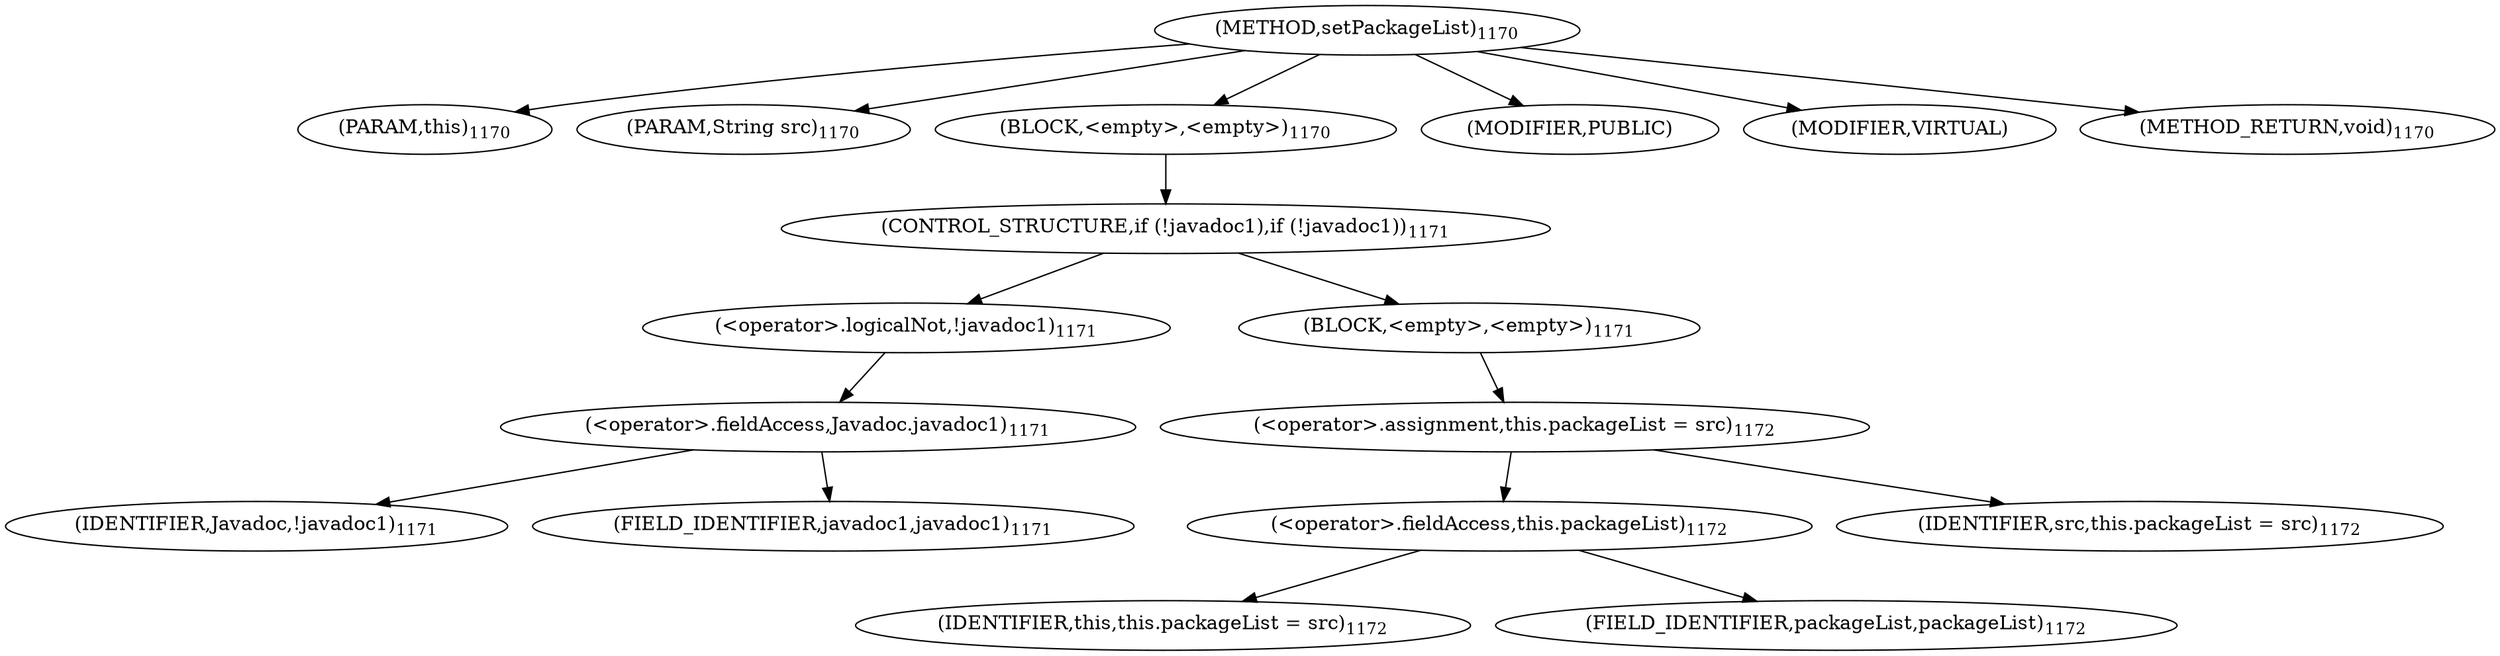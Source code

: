 digraph "setPackageList" {  
"2104" [label = <(METHOD,setPackageList)<SUB>1170</SUB>> ]
"2105" [label = <(PARAM,this)<SUB>1170</SUB>> ]
"2106" [label = <(PARAM,String src)<SUB>1170</SUB>> ]
"2107" [label = <(BLOCK,&lt;empty&gt;,&lt;empty&gt;)<SUB>1170</SUB>> ]
"2108" [label = <(CONTROL_STRUCTURE,if (!javadoc1),if (!javadoc1))<SUB>1171</SUB>> ]
"2109" [label = <(&lt;operator&gt;.logicalNot,!javadoc1)<SUB>1171</SUB>> ]
"2110" [label = <(&lt;operator&gt;.fieldAccess,Javadoc.javadoc1)<SUB>1171</SUB>> ]
"2111" [label = <(IDENTIFIER,Javadoc,!javadoc1)<SUB>1171</SUB>> ]
"2112" [label = <(FIELD_IDENTIFIER,javadoc1,javadoc1)<SUB>1171</SUB>> ]
"2113" [label = <(BLOCK,&lt;empty&gt;,&lt;empty&gt;)<SUB>1171</SUB>> ]
"2114" [label = <(&lt;operator&gt;.assignment,this.packageList = src)<SUB>1172</SUB>> ]
"2115" [label = <(&lt;operator&gt;.fieldAccess,this.packageList)<SUB>1172</SUB>> ]
"2116" [label = <(IDENTIFIER,this,this.packageList = src)<SUB>1172</SUB>> ]
"2117" [label = <(FIELD_IDENTIFIER,packageList,packageList)<SUB>1172</SUB>> ]
"2118" [label = <(IDENTIFIER,src,this.packageList = src)<SUB>1172</SUB>> ]
"2119" [label = <(MODIFIER,PUBLIC)> ]
"2120" [label = <(MODIFIER,VIRTUAL)> ]
"2121" [label = <(METHOD_RETURN,void)<SUB>1170</SUB>> ]
  "2104" -> "2105" 
  "2104" -> "2106" 
  "2104" -> "2107" 
  "2104" -> "2119" 
  "2104" -> "2120" 
  "2104" -> "2121" 
  "2107" -> "2108" 
  "2108" -> "2109" 
  "2108" -> "2113" 
  "2109" -> "2110" 
  "2110" -> "2111" 
  "2110" -> "2112" 
  "2113" -> "2114" 
  "2114" -> "2115" 
  "2114" -> "2118" 
  "2115" -> "2116" 
  "2115" -> "2117" 
}

